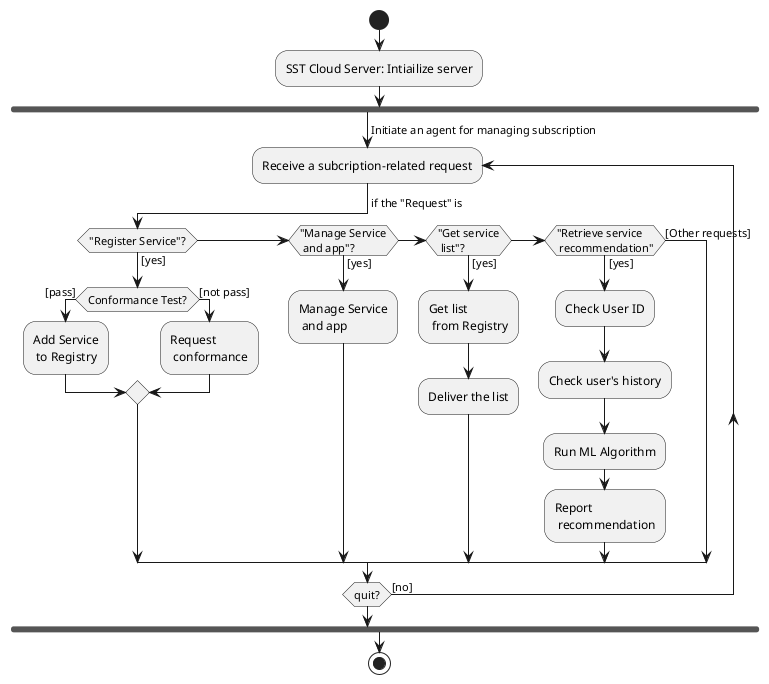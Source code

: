 @startuml
start
:SST Cloud Server: Intiailize server;

fork

-> Initiate an agent for managing subscription;
repeat:Receive a subcription-related request;
  -> if the "Request" is;
  if ("Register Service"?) then ([yes])
    if (Conformance Test?) then ([pass])
      :Add Service
       to Registry;
    else ([not pass])
      :Request
       conformance;
    endif
    
  elseif ("Manage Service\n and app"?) then ([yes])
    :Manage Service\n and app;

  elseif ("Get service\n list"?) then ([yes])
    :Get list
     from Registry;
    :Deliver the list; 
  elseif ("Retrieve service\n recommendation") then ([yes])
    :Check User ID;
    :Check user's history;
    :Run ML Algorithm;
    :Report\n recommendation;
  else ([Other requests])
  endif

repeat while (quit?) is ([no])

endfork

stop
@enduml